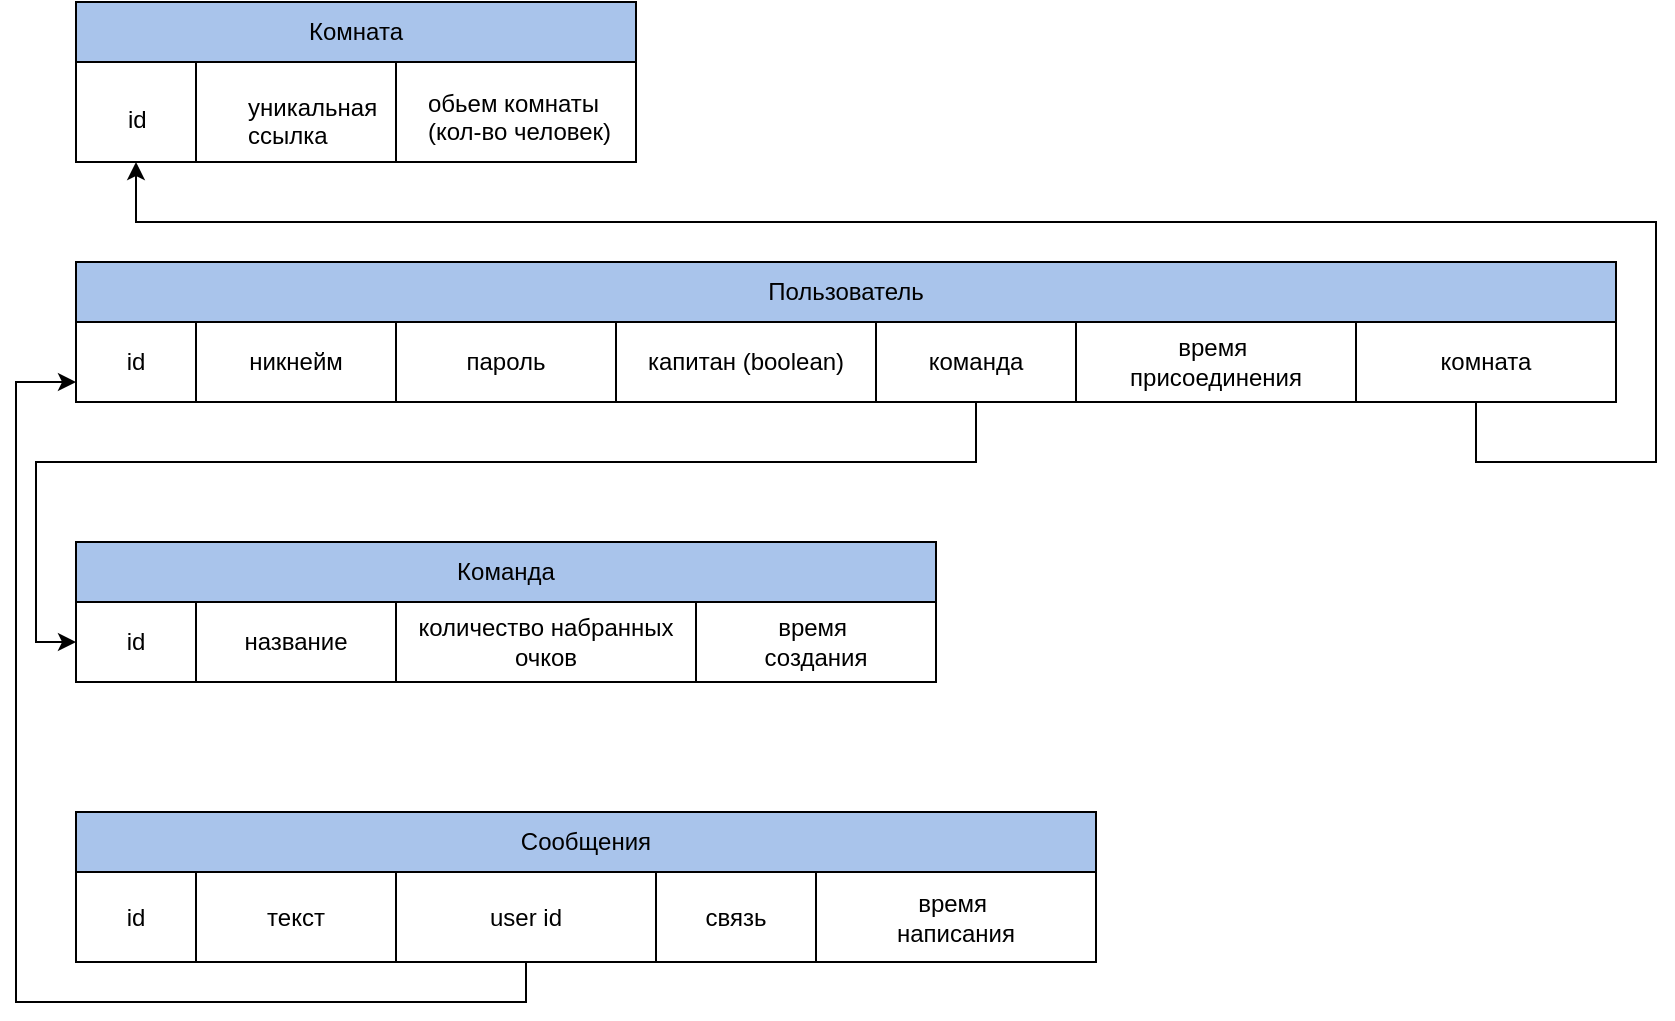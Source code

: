 <mxfile version="14.7.7" type="device"><diagram id="C5RBs43oDa-KdzZeNtuy" name="Page-1"><mxGraphModel dx="1422" dy="705" grid="1" gridSize="10" guides="1" tooltips="1" connect="1" arrows="1" fold="1" page="1" pageScale="1" pageWidth="827" pageHeight="1169" math="0" shadow="0"><root><mxCell id="WIyWlLk6GJQsqaUBKTNV-0"/><mxCell id="WIyWlLk6GJQsqaUBKTNV-1" parent="WIyWlLk6GJQsqaUBKTNV-0"/><mxCell id="mUU1lytDgRaQoyZPtHUI-0" value="Комната" style="rounded=0;whiteSpace=wrap;html=1;fillColor=#A9C4EB;" parent="WIyWlLk6GJQsqaUBKTNV-1" vertex="1"><mxGeometry x="40" y="160" width="280" height="30" as="geometry"/></mxCell><mxCell id="mUU1lytDgRaQoyZPtHUI-2" value="id " style="text;align=left;verticalAlign=top;spacingLeft=4;spacingRight=4;overflow=hidden;rotatable=0;points=[[0,0.5],[1,0.5]];portConstraint=eastwest;" parent="WIyWlLk6GJQsqaUBKTNV-1" vertex="1"><mxGeometry x="60" y="205" width="20" height="26" as="geometry"/></mxCell><mxCell id="mUU1lytDgRaQoyZPtHUI-4" value="уникальная &#10;ссылка" style="text;align=left;verticalAlign=top;spacingLeft=4;spacingRight=4;overflow=hidden;rotatable=0;points=[[0,0.5],[1,0.5]];portConstraint=eastwest;rounded=0;shadow=0;html=0;" parent="WIyWlLk6GJQsqaUBKTNV-1" vertex="1"><mxGeometry x="120" y="199" width="80" height="38" as="geometry"/></mxCell><mxCell id="mUU1lytDgRaQoyZPtHUI-5" value="обьем комнаты &#10;(кол-во человек)" style="text;align=left;verticalAlign=top;spacingLeft=4;spacingRight=4;overflow=hidden;rotatable=0;points=[[0,0.5],[1,0.5]];portConstraint=eastwest;rounded=0;shadow=0;html=0;" parent="WIyWlLk6GJQsqaUBKTNV-1" vertex="1"><mxGeometry x="210" y="197" width="110" height="42" as="geometry"/></mxCell><mxCell id="mUU1lytDgRaQoyZPtHUI-7" value="" style="rounded=0;whiteSpace=wrap;html=1;fillColor=none;" parent="WIyWlLk6GJQsqaUBKTNV-1" vertex="1"><mxGeometry x="100" y="190" width="100" height="50" as="geometry"/></mxCell><mxCell id="mUU1lytDgRaQoyZPtHUI-10" value="" style="rounded=0;whiteSpace=wrap;html=1;fillColor=none;" parent="WIyWlLk6GJQsqaUBKTNV-1" vertex="1"><mxGeometry x="40" y="190" width="60" height="50" as="geometry"/></mxCell><mxCell id="mUU1lytDgRaQoyZPtHUI-12" value="" style="rounded=0;whiteSpace=wrap;html=1;fillColor=none;" parent="WIyWlLk6GJQsqaUBKTNV-1" vertex="1"><mxGeometry x="200" y="190" width="120" height="50" as="geometry"/></mxCell><mxCell id="mUU1lytDgRaQoyZPtHUI-13" value="Пользователь" style="rounded=0;whiteSpace=wrap;html=1;fillColor=#A9C4EB;" parent="WIyWlLk6GJQsqaUBKTNV-1" vertex="1"><mxGeometry x="40" y="290" width="770" height="30" as="geometry"/></mxCell><mxCell id="mUU1lytDgRaQoyZPtHUI-14" value="никнейм" style="rounded=0;whiteSpace=wrap;html=1;fillColor=none;" parent="WIyWlLk6GJQsqaUBKTNV-1" vertex="1"><mxGeometry x="100" y="320" width="100" height="40" as="geometry"/></mxCell><mxCell id="mUU1lytDgRaQoyZPtHUI-15" value="id" style="rounded=0;whiteSpace=wrap;html=1;fillColor=none;" parent="WIyWlLk6GJQsqaUBKTNV-1" vertex="1"><mxGeometry x="40" y="320" width="60" height="40" as="geometry"/></mxCell><mxCell id="mUU1lytDgRaQoyZPtHUI-16" value="капитан (boolean)" style="rounded=0;whiteSpace=wrap;html=1;fillColor=none;" parent="WIyWlLk6GJQsqaUBKTNV-1" vertex="1"><mxGeometry x="310" y="320" width="130" height="40" as="geometry"/></mxCell><mxCell id="mUU1lytDgRaQoyZPtHUI-17" value="время&amp;nbsp;&lt;br&gt;присоединения" style="rounded=0;whiteSpace=wrap;html=1;fillColor=none;" parent="WIyWlLk6GJQsqaUBKTNV-1" vertex="1"><mxGeometry x="540" y="320" width="140" height="40" as="geometry"/></mxCell><mxCell id="9FH78WQ1xjiv2D6TuJ9P-0" style="edgeStyle=orthogonalEdgeStyle;rounded=0;orthogonalLoop=1;jettySize=auto;html=1;entryX=0;entryY=0.5;entryDx=0;entryDy=0;" edge="1" parent="WIyWlLk6GJQsqaUBKTNV-1" source="mUU1lytDgRaQoyZPtHUI-18" target="mUU1lytDgRaQoyZPtHUI-27"><mxGeometry relative="1" as="geometry"><Array as="points"><mxPoint x="490" y="390"/><mxPoint x="20" y="390"/><mxPoint x="20" y="480"/></Array></mxGeometry></mxCell><mxCell id="mUU1lytDgRaQoyZPtHUI-18" value="команда" style="rounded=0;whiteSpace=wrap;html=1;fillColor=none;" parent="WIyWlLk6GJQsqaUBKTNV-1" vertex="1"><mxGeometry x="440" y="320" width="100" height="40" as="geometry"/></mxCell><mxCell id="mUU1lytDgRaQoyZPtHUI-21" value="Команда" style="rounded=0;whiteSpace=wrap;html=1;fillColor=#A9C4EB;" parent="WIyWlLk6GJQsqaUBKTNV-1" vertex="1"><mxGeometry x="40" y="430" width="430" height="30" as="geometry"/></mxCell><mxCell id="mUU1lytDgRaQoyZPtHUI-26" value="название" style="rounded=0;whiteSpace=wrap;html=1;fillColor=none;" parent="WIyWlLk6GJQsqaUBKTNV-1" vertex="1"><mxGeometry x="100" y="460" width="100" height="40" as="geometry"/></mxCell><mxCell id="mUU1lytDgRaQoyZPtHUI-27" value="id" style="rounded=0;whiteSpace=wrap;html=1;fillColor=none;" parent="WIyWlLk6GJQsqaUBKTNV-1" vertex="1"><mxGeometry x="40" y="460" width="60" height="40" as="geometry"/></mxCell><mxCell id="mUU1lytDgRaQoyZPtHUI-28" value="количество набранных очков" style="rounded=0;whiteSpace=wrap;html=1;fillColor=none;" parent="WIyWlLk6GJQsqaUBKTNV-1" vertex="1"><mxGeometry x="200" y="460" width="150" height="40" as="geometry"/></mxCell><mxCell id="mUU1lytDgRaQoyZPtHUI-29" value="время&amp;nbsp;&lt;br&gt;создания" style="rounded=0;whiteSpace=wrap;html=1;fillColor=none;" parent="WIyWlLk6GJQsqaUBKTNV-1" vertex="1"><mxGeometry x="350" y="460" width="120" height="40" as="geometry"/></mxCell><mxCell id="mUU1lytDgRaQoyZPtHUI-32" value="Сообщения" style="rounded=0;whiteSpace=wrap;html=1;fillColor=#A9C4EB;" parent="WIyWlLk6GJQsqaUBKTNV-1" vertex="1"><mxGeometry x="40" y="565" width="510" height="30" as="geometry"/></mxCell><mxCell id="mUU1lytDgRaQoyZPtHUI-33" value="текст" style="rounded=0;whiteSpace=wrap;html=1;fillColor=none;" parent="WIyWlLk6GJQsqaUBKTNV-1" vertex="1"><mxGeometry x="100" y="595" width="100" height="45" as="geometry"/></mxCell><mxCell id="mUU1lytDgRaQoyZPtHUI-34" value="id" style="rounded=0;whiteSpace=wrap;html=1;fillColor=none;" parent="WIyWlLk6GJQsqaUBKTNV-1" vertex="1"><mxGeometry x="40" y="595" width="60" height="45" as="geometry"/></mxCell><mxCell id="mUU1lytDgRaQoyZPtHUI-38" style="edgeStyle=orthogonalEdgeStyle;rounded=0;orthogonalLoop=1;jettySize=auto;html=1;" parent="WIyWlLk6GJQsqaUBKTNV-1" source="mUU1lytDgRaQoyZPtHUI-35" target="mUU1lytDgRaQoyZPtHUI-15" edge="1"><mxGeometry relative="1" as="geometry"><Array as="points"><mxPoint x="265" y="660"/><mxPoint x="10" y="660"/><mxPoint x="10" y="350"/></Array></mxGeometry></mxCell><mxCell id="mUU1lytDgRaQoyZPtHUI-35" value="user id" style="rounded=0;whiteSpace=wrap;html=1;fillColor=none;" parent="WIyWlLk6GJQsqaUBKTNV-1" vertex="1"><mxGeometry x="200" y="595" width="130" height="45" as="geometry"/></mxCell><mxCell id="mUU1lytDgRaQoyZPtHUI-36" value="время&amp;nbsp;&lt;br&gt;написания" style="rounded=0;whiteSpace=wrap;html=1;fillColor=none;" parent="WIyWlLk6GJQsqaUBKTNV-1" vertex="1"><mxGeometry x="410" y="595" width="140" height="45" as="geometry"/></mxCell><mxCell id="mUU1lytDgRaQoyZPtHUI-37" value="связь" style="rounded=0;whiteSpace=wrap;html=1;fillColor=none;" parent="WIyWlLk6GJQsqaUBKTNV-1" vertex="1"><mxGeometry x="330" y="595" width="80" height="45" as="geometry"/></mxCell><mxCell id="mUU1lytDgRaQoyZPtHUI-41" style="edgeStyle=orthogonalEdgeStyle;rounded=0;orthogonalLoop=1;jettySize=auto;html=1;" parent="WIyWlLk6GJQsqaUBKTNV-1" source="mUU1lytDgRaQoyZPtHUI-40" target="mUU1lytDgRaQoyZPtHUI-10" edge="1"><mxGeometry relative="1" as="geometry"><Array as="points"><mxPoint x="740" y="390"/><mxPoint x="830" y="390"/><mxPoint x="830" y="270"/><mxPoint x="70" y="270"/></Array></mxGeometry></mxCell><mxCell id="mUU1lytDgRaQoyZPtHUI-40" value="комната" style="rounded=0;whiteSpace=wrap;html=1;fillColor=none;" parent="WIyWlLk6GJQsqaUBKTNV-1" vertex="1"><mxGeometry x="680" y="320" width="130" height="40" as="geometry"/></mxCell><mxCell id="9FH78WQ1xjiv2D6TuJ9P-1" value="пароль" style="rounded=0;whiteSpace=wrap;html=1;fillColor=none;" vertex="1" parent="WIyWlLk6GJQsqaUBKTNV-1"><mxGeometry x="200" y="320" width="110" height="40" as="geometry"/></mxCell></root></mxGraphModel></diagram></mxfile>